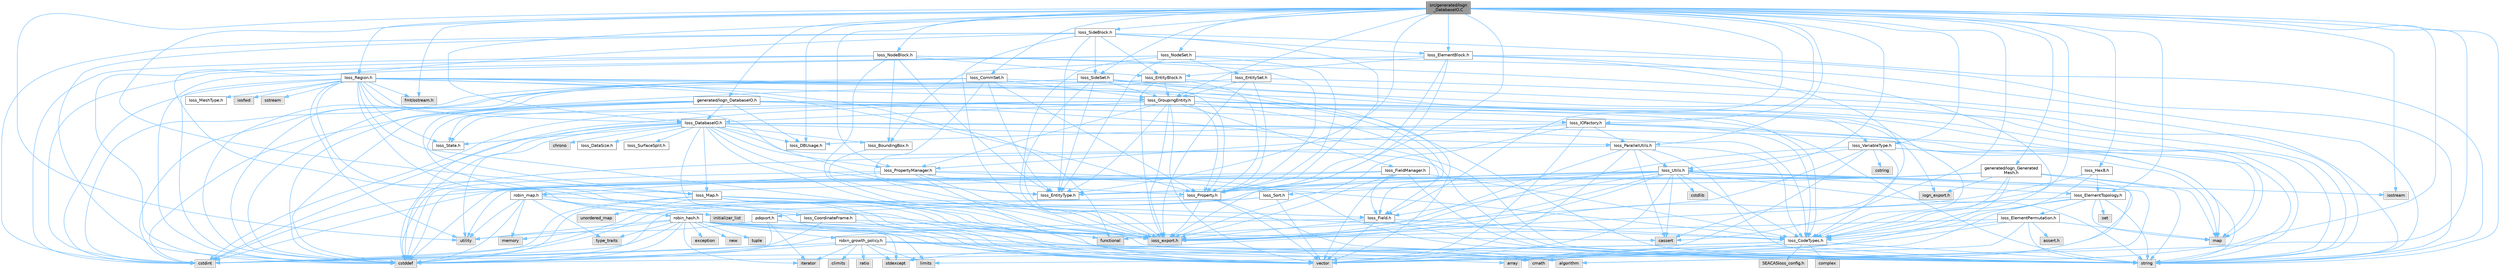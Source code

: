 digraph "src/generated/Iogn_DatabaseIO.C"
{
 // INTERACTIVE_SVG=YES
 // LATEX_PDF_SIZE
  bgcolor="transparent";
  edge [fontname=Helvetica,fontsize=10,labelfontname=Helvetica,labelfontsize=10];
  node [fontname=Helvetica,fontsize=10,shape=box,height=0.2,width=0.4];
  Node1 [id="Node000001",label="src/generated/Iogn\l_DatabaseIO.C",height=0.2,width=0.4,color="gray40", fillcolor="grey60", style="filled", fontcolor="black",tooltip=" "];
  Node1 -> Node2 [id="edge1_Node000001_Node000002",color="steelblue1",style="solid",tooltip=" "];
  Node2 [id="Node000002",label="Ioss_CommSet.h",height=0.2,width=0.4,color="grey40", fillcolor="white", style="filled",URL="$Ioss__CommSet_8h.html",tooltip=" "];
  Node2 -> Node3 [id="edge2_Node000002_Node000003",color="steelblue1",style="solid",tooltip=" "];
  Node3 [id="Node000003",label="ioss_export.h",height=0.2,width=0.4,color="grey60", fillcolor="#E0E0E0", style="filled",tooltip=" "];
  Node2 -> Node4 [id="edge3_Node000002_Node000004",color="steelblue1",style="solid",tooltip=" "];
  Node4 [id="Node000004",label="Ioss_EntityType.h",height=0.2,width=0.4,color="grey40", fillcolor="white", style="filled",URL="$Ioss__EntityType_8h.html",tooltip=" "];
  Node2 -> Node5 [id="edge4_Node000002_Node000005",color="steelblue1",style="solid",tooltip=" "];
  Node5 [id="Node000005",label="Ioss_GroupingEntity.h",height=0.2,width=0.4,color="grey40", fillcolor="white", style="filled",URL="$Ioss__GroupingEntity_8h.html",tooltip=" "];
  Node5 -> Node3 [id="edge5_Node000005_Node000003",color="steelblue1",style="solid",tooltip=" "];
  Node5 -> Node6 [id="edge6_Node000005_Node000006",color="steelblue1",style="solid",tooltip=" "];
  Node6 [id="Node000006",label="Ioss_CodeTypes.h",height=0.2,width=0.4,color="grey40", fillcolor="white", style="filled",URL="$Ioss__CodeTypes_8h.html",tooltip=" "];
  Node6 -> Node7 [id="edge7_Node000006_Node000007",color="steelblue1",style="solid",tooltip=" "];
  Node7 [id="Node000007",label="array",height=0.2,width=0.4,color="grey60", fillcolor="#E0E0E0", style="filled",tooltip=" "];
  Node6 -> Node8 [id="edge8_Node000006_Node000008",color="steelblue1",style="solid",tooltip=" "];
  Node8 [id="Node000008",label="cstddef",height=0.2,width=0.4,color="grey60", fillcolor="#E0E0E0", style="filled",tooltip=" "];
  Node6 -> Node9 [id="edge9_Node000006_Node000009",color="steelblue1",style="solid",tooltip=" "];
  Node9 [id="Node000009",label="cstdint",height=0.2,width=0.4,color="grey60", fillcolor="#E0E0E0", style="filled",tooltip=" "];
  Node6 -> Node10 [id="edge10_Node000006_Node000010",color="steelblue1",style="solid",tooltip=" "];
  Node10 [id="Node000010",label="string",height=0.2,width=0.4,color="grey60", fillcolor="#E0E0E0", style="filled",tooltip=" "];
  Node6 -> Node11 [id="edge11_Node000006_Node000011",color="steelblue1",style="solid",tooltip=" "];
  Node11 [id="Node000011",label="vector",height=0.2,width=0.4,color="grey60", fillcolor="#E0E0E0", style="filled",tooltip=" "];
  Node6 -> Node12 [id="edge12_Node000006_Node000012",color="steelblue1",style="solid",tooltip=" "];
  Node12 [id="Node000012",label="SEACASIoss_config.h",height=0.2,width=0.4,color="grey60", fillcolor="#E0E0E0", style="filled",tooltip=" "];
  Node6 -> Node13 [id="edge13_Node000006_Node000013",color="steelblue1",style="solid",tooltip=" "];
  Node13 [id="Node000013",label="complex",height=0.2,width=0.4,color="grey60", fillcolor="#E0E0E0", style="filled",tooltip=" "];
  Node5 -> Node14 [id="edge14_Node000005_Node000014",color="steelblue1",style="solid",tooltip=" "];
  Node14 [id="Node000014",label="Ioss_DatabaseIO.h",height=0.2,width=0.4,color="grey40", fillcolor="white", style="filled",URL="$Ioss__DatabaseIO_8h.html",tooltip=" "];
  Node14 -> Node3 [id="edge15_Node000014_Node000003",color="steelblue1",style="solid",tooltip=" "];
  Node14 -> Node15 [id="edge16_Node000014_Node000015",color="steelblue1",style="solid",tooltip=" "];
  Node15 [id="Node000015",label="Ioss_BoundingBox.h",height=0.2,width=0.4,color="grey40", fillcolor="white", style="filled",URL="$Ioss__BoundingBox_8h.html",tooltip=" "];
  Node15 -> Node3 [id="edge17_Node000015_Node000003",color="steelblue1",style="solid",tooltip=" "];
  Node14 -> Node6 [id="edge18_Node000014_Node000006",color="steelblue1",style="solid",tooltip=" "];
  Node14 -> Node16 [id="edge19_Node000014_Node000016",color="steelblue1",style="solid",tooltip=" "];
  Node16 [id="Node000016",label="Ioss_DBUsage.h",height=0.2,width=0.4,color="grey40", fillcolor="white", style="filled",URL="$Ioss__DBUsage_8h.html",tooltip=" "];
  Node14 -> Node17 [id="edge20_Node000014_Node000017",color="steelblue1",style="solid",tooltip=" "];
  Node17 [id="Node000017",label="Ioss_DataSize.h",height=0.2,width=0.4,color="grey40", fillcolor="white", style="filled",URL="$Ioss__DataSize_8h.html",tooltip=" "];
  Node14 -> Node4 [id="edge21_Node000014_Node000004",color="steelblue1",style="solid",tooltip=" "];
  Node14 -> Node18 [id="edge22_Node000014_Node000018",color="steelblue1",style="solid",tooltip=" "];
  Node18 [id="Node000018",label="Ioss_Map.h",height=0.2,width=0.4,color="grey40", fillcolor="white", style="filled",URL="$Ioss__Map_8h.html",tooltip=" "];
  Node18 -> Node3 [id="edge23_Node000018_Node000003",color="steelblue1",style="solid",tooltip=" "];
  Node18 -> Node6 [id="edge24_Node000018_Node000006",color="steelblue1",style="solid",tooltip=" "];
  Node18 -> Node19 [id="edge25_Node000018_Node000019",color="steelblue1",style="solid",tooltip=" "];
  Node19 [id="Node000019",label="Ioss_Field.h",height=0.2,width=0.4,color="grey40", fillcolor="white", style="filled",URL="$Ioss__Field_8h.html",tooltip=" "];
  Node19 -> Node3 [id="edge26_Node000019_Node000003",color="steelblue1",style="solid",tooltip=" "];
  Node19 -> Node6 [id="edge27_Node000019_Node000006",color="steelblue1",style="solid",tooltip=" "];
  Node19 -> Node8 [id="edge28_Node000019_Node000008",color="steelblue1",style="solid",tooltip=" "];
  Node19 -> Node10 [id="edge29_Node000019_Node000010",color="steelblue1",style="solid",tooltip=" "];
  Node19 -> Node11 [id="edge30_Node000019_Node000011",color="steelblue1",style="solid",tooltip=" "];
  Node18 -> Node8 [id="edge31_Node000018_Node000008",color="steelblue1",style="solid",tooltip=" "];
  Node18 -> Node9 [id="edge32_Node000018_Node000009",color="steelblue1",style="solid",tooltip=" "];
  Node18 -> Node10 [id="edge33_Node000018_Node000010",color="steelblue1",style="solid",tooltip=" "];
  Node18 -> Node11 [id="edge34_Node000018_Node000011",color="steelblue1",style="solid",tooltip=" "];
  Node18 -> Node20 [id="edge35_Node000018_Node000020",color="steelblue1",style="solid",tooltip=" "];
  Node20 [id="Node000020",label="unordered_map",height=0.2,width=0.4,color="grey60", fillcolor="#E0E0E0", style="filled",tooltip=" "];
  Node14 -> Node21 [id="edge36_Node000014_Node000021",color="steelblue1",style="solid",tooltip=" "];
  Node21 [id="Node000021",label="Ioss_ParallelUtils.h",height=0.2,width=0.4,color="grey40", fillcolor="white", style="filled",URL="$Ioss__ParallelUtils_8h.html",tooltip=" "];
  Node21 -> Node3 [id="edge37_Node000021_Node000003",color="steelblue1",style="solid",tooltip=" "];
  Node21 -> Node6 [id="edge38_Node000021_Node000006",color="steelblue1",style="solid",tooltip=" "];
  Node21 -> Node22 [id="edge39_Node000021_Node000022",color="steelblue1",style="solid",tooltip=" "];
  Node22 [id="Node000022",label="Ioss_Utils.h",height=0.2,width=0.4,color="grey40", fillcolor="white", style="filled",URL="$Ioss__Utils_8h.html",tooltip=" "];
  Node22 -> Node3 [id="edge40_Node000022_Node000003",color="steelblue1",style="solid",tooltip=" "];
  Node22 -> Node6 [id="edge41_Node000022_Node000006",color="steelblue1",style="solid",tooltip=" "];
  Node22 -> Node23 [id="edge42_Node000022_Node000023",color="steelblue1",style="solid",tooltip=" "];
  Node23 [id="Node000023",label="Ioss_ElementTopology.h",height=0.2,width=0.4,color="grey40", fillcolor="white", style="filled",URL="$Ioss__ElementTopology_8h.html",tooltip=" "];
  Node23 -> Node3 [id="edge43_Node000023_Node000003",color="steelblue1",style="solid",tooltip=" "];
  Node23 -> Node6 [id="edge44_Node000023_Node000006",color="steelblue1",style="solid",tooltip=" "];
  Node23 -> Node24 [id="edge45_Node000023_Node000024",color="steelblue1",style="solid",tooltip=" "];
  Node24 [id="Node000024",label="Ioss_ElementPermutation.h",height=0.2,width=0.4,color="grey40", fillcolor="white", style="filled",URL="$Ioss__ElementPermutation_8h.html",tooltip=" "];
  Node24 -> Node3 [id="edge46_Node000024_Node000003",color="steelblue1",style="solid",tooltip=" "];
  Node24 -> Node6 [id="edge47_Node000024_Node000006",color="steelblue1",style="solid",tooltip=" "];
  Node24 -> Node25 [id="edge48_Node000024_Node000025",color="steelblue1",style="solid",tooltip=" "];
  Node25 [id="Node000025",label="assert.h",height=0.2,width=0.4,color="grey60", fillcolor="#E0E0E0", style="filled",tooltip=" "];
  Node24 -> Node26 [id="edge49_Node000024_Node000026",color="steelblue1",style="solid",tooltip=" "];
  Node26 [id="Node000026",label="limits",height=0.2,width=0.4,color="grey60", fillcolor="#E0E0E0", style="filled",tooltip=" "];
  Node24 -> Node27 [id="edge50_Node000024_Node000027",color="steelblue1",style="solid",tooltip=" "];
  Node27 [id="Node000027",label="map",height=0.2,width=0.4,color="grey60", fillcolor="#E0E0E0", style="filled",tooltip=" "];
  Node24 -> Node10 [id="edge51_Node000024_Node000010",color="steelblue1",style="solid",tooltip=" "];
  Node24 -> Node11 [id="edge52_Node000024_Node000011",color="steelblue1",style="solid",tooltip=" "];
  Node23 -> Node27 [id="edge53_Node000023_Node000027",color="steelblue1",style="solid",tooltip=" "];
  Node23 -> Node28 [id="edge54_Node000023_Node000028",color="steelblue1",style="solid",tooltip=" "];
  Node28 [id="Node000028",label="set",height=0.2,width=0.4,color="grey60", fillcolor="#E0E0E0", style="filled",tooltip=" "];
  Node23 -> Node10 [id="edge55_Node000023_Node000010",color="steelblue1",style="solid",tooltip=" "];
  Node23 -> Node11 [id="edge56_Node000023_Node000011",color="steelblue1",style="solid",tooltip=" "];
  Node22 -> Node4 [id="edge57_Node000022_Node000004",color="steelblue1",style="solid",tooltip=" "];
  Node22 -> Node19 [id="edge58_Node000022_Node000019",color="steelblue1",style="solid",tooltip=" "];
  Node22 -> Node29 [id="edge59_Node000022_Node000029",color="steelblue1",style="solid",tooltip=" "];
  Node29 [id="Node000029",label="Ioss_Property.h",height=0.2,width=0.4,color="grey40", fillcolor="white", style="filled",URL="$Ioss__Property_8h.html",tooltip=" "];
  Node29 -> Node3 [id="edge60_Node000029_Node000003",color="steelblue1",style="solid",tooltip=" "];
  Node29 -> Node9 [id="edge61_Node000029_Node000009",color="steelblue1",style="solid",tooltip=" "];
  Node29 -> Node10 [id="edge62_Node000029_Node000010",color="steelblue1",style="solid",tooltip=" "];
  Node29 -> Node11 [id="edge63_Node000029_Node000011",color="steelblue1",style="solid",tooltip=" "];
  Node22 -> Node30 [id="edge64_Node000022_Node000030",color="steelblue1",style="solid",tooltip=" "];
  Node30 [id="Node000030",label="Ioss_Sort.h",height=0.2,width=0.4,color="grey40", fillcolor="white", style="filled",URL="$Ioss__Sort_8h.html",tooltip=" "];
  Node30 -> Node31 [id="edge65_Node000030_Node000031",color="steelblue1",style="solid",tooltip=" "];
  Node31 [id="Node000031",label="pdqsort.h",height=0.2,width=0.4,color="grey40", fillcolor="white", style="filled",URL="$pdqsort_8h.html",tooltip=" "];
  Node31 -> Node32 [id="edge66_Node000031_Node000032",color="steelblue1",style="solid",tooltip=" "];
  Node32 [id="Node000032",label="algorithm",height=0.2,width=0.4,color="grey60", fillcolor="#E0E0E0", style="filled",tooltip=" "];
  Node31 -> Node8 [id="edge67_Node000031_Node000008",color="steelblue1",style="solid",tooltip=" "];
  Node31 -> Node33 [id="edge68_Node000031_Node000033",color="steelblue1",style="solid",tooltip=" "];
  Node33 [id="Node000033",label="functional",height=0.2,width=0.4,color="grey60", fillcolor="#E0E0E0", style="filled",tooltip=" "];
  Node31 -> Node34 [id="edge69_Node000031_Node000034",color="steelblue1",style="solid",tooltip=" "];
  Node34 [id="Node000034",label="iterator",height=0.2,width=0.4,color="grey60", fillcolor="#E0E0E0", style="filled",tooltip=" "];
  Node31 -> Node35 [id="edge70_Node000031_Node000035",color="steelblue1",style="solid",tooltip=" "];
  Node35 [id="Node000035",label="utility",height=0.2,width=0.4,color="grey60", fillcolor="#E0E0E0", style="filled",tooltip=" "];
  Node30 -> Node8 [id="edge71_Node000030_Node000008",color="steelblue1",style="solid",tooltip=" "];
  Node30 -> Node11 [id="edge72_Node000030_Node000011",color="steelblue1",style="solid",tooltip=" "];
  Node22 -> Node32 [id="edge73_Node000022_Node000032",color="steelblue1",style="solid",tooltip=" "];
  Node22 -> Node36 [id="edge74_Node000022_Node000036",color="steelblue1",style="solid",tooltip=" "];
  Node36 [id="Node000036",label="cassert",height=0.2,width=0.4,color="grey60", fillcolor="#E0E0E0", style="filled",tooltip=" "];
  Node22 -> Node37 [id="edge75_Node000022_Node000037",color="steelblue1",style="solid",tooltip=" "];
  Node37 [id="Node000037",label="cmath",height=0.2,width=0.4,color="grey60", fillcolor="#E0E0E0", style="filled",tooltip=" "];
  Node22 -> Node8 [id="edge76_Node000022_Node000008",color="steelblue1",style="solid",tooltip=" "];
  Node22 -> Node9 [id="edge77_Node000022_Node000009",color="steelblue1",style="solid",tooltip=" "];
  Node22 -> Node38 [id="edge78_Node000022_Node000038",color="steelblue1",style="solid",tooltip=" "];
  Node38 [id="Node000038",label="cstdlib",height=0.2,width=0.4,color="grey60", fillcolor="#E0E0E0", style="filled",tooltip=" "];
  Node22 -> Node39 [id="edge79_Node000022_Node000039",color="steelblue1",style="solid",tooltip=" "];
  Node39 [id="Node000039",label="iostream",height=0.2,width=0.4,color="grey60", fillcolor="#E0E0E0", style="filled",tooltip=" "];
  Node22 -> Node40 [id="edge80_Node000022_Node000040",color="steelblue1",style="solid",tooltip=" "];
  Node40 [id="Node000040",label="stdexcept",height=0.2,width=0.4,color="grey60", fillcolor="#E0E0E0", style="filled",tooltip=" "];
  Node22 -> Node10 [id="edge81_Node000022_Node000010",color="steelblue1",style="solid",tooltip=" "];
  Node22 -> Node11 [id="edge82_Node000022_Node000011",color="steelblue1",style="solid",tooltip=" "];
  Node21 -> Node36 [id="edge83_Node000021_Node000036",color="steelblue1",style="solid",tooltip=" "];
  Node21 -> Node8 [id="edge84_Node000021_Node000008",color="steelblue1",style="solid",tooltip=" "];
  Node21 -> Node10 [id="edge85_Node000021_Node000010",color="steelblue1",style="solid",tooltip=" "];
  Node21 -> Node11 [id="edge86_Node000021_Node000011",color="steelblue1",style="solid",tooltip=" "];
  Node14 -> Node41 [id="edge87_Node000014_Node000041",color="steelblue1",style="solid",tooltip=" "];
  Node41 [id="Node000041",label="Ioss_PropertyManager.h",height=0.2,width=0.4,color="grey40", fillcolor="white", style="filled",URL="$Ioss__PropertyManager_8h.html",tooltip=" "];
  Node41 -> Node3 [id="edge88_Node000041_Node000003",color="steelblue1",style="solid",tooltip=" "];
  Node41 -> Node6 [id="edge89_Node000041_Node000006",color="steelblue1",style="solid",tooltip=" "];
  Node41 -> Node29 [id="edge90_Node000041_Node000029",color="steelblue1",style="solid",tooltip=" "];
  Node41 -> Node8 [id="edge91_Node000041_Node000008",color="steelblue1",style="solid",tooltip=" "];
  Node41 -> Node10 [id="edge92_Node000041_Node000010",color="steelblue1",style="solid",tooltip=" "];
  Node41 -> Node11 [id="edge93_Node000041_Node000011",color="steelblue1",style="solid",tooltip=" "];
  Node41 -> Node42 [id="edge94_Node000041_Node000042",color="steelblue1",style="solid",tooltip=" "];
  Node42 [id="Node000042",label="robin_map.h",height=0.2,width=0.4,color="grey40", fillcolor="white", style="filled",URL="$robin__map_8h.html",tooltip=" "];
  Node42 -> Node8 [id="edge95_Node000042_Node000008",color="steelblue1",style="solid",tooltip=" "];
  Node42 -> Node33 [id="edge96_Node000042_Node000033",color="steelblue1",style="solid",tooltip=" "];
  Node42 -> Node43 [id="edge97_Node000042_Node000043",color="steelblue1",style="solid",tooltip=" "];
  Node43 [id="Node000043",label="initializer_list",height=0.2,width=0.4,color="grey60", fillcolor="#E0E0E0", style="filled",tooltip=" "];
  Node42 -> Node44 [id="edge98_Node000042_Node000044",color="steelblue1",style="solid",tooltip=" "];
  Node44 [id="Node000044",label="memory",height=0.2,width=0.4,color="grey60", fillcolor="#E0E0E0", style="filled",tooltip=" "];
  Node42 -> Node45 [id="edge99_Node000042_Node000045",color="steelblue1",style="solid",tooltip=" "];
  Node45 [id="Node000045",label="type_traits",height=0.2,width=0.4,color="grey60", fillcolor="#E0E0E0", style="filled",tooltip=" "];
  Node42 -> Node35 [id="edge100_Node000042_Node000035",color="steelblue1",style="solid",tooltip=" "];
  Node42 -> Node46 [id="edge101_Node000042_Node000046",color="steelblue1",style="solid",tooltip=" "];
  Node46 [id="Node000046",label="robin_hash.h",height=0.2,width=0.4,color="grey40", fillcolor="white", style="filled",URL="$robin__hash_8h.html",tooltip=" "];
  Node46 -> Node32 [id="edge102_Node000046_Node000032",color="steelblue1",style="solid",tooltip=" "];
  Node46 -> Node36 [id="edge103_Node000046_Node000036",color="steelblue1",style="solid",tooltip=" "];
  Node46 -> Node37 [id="edge104_Node000046_Node000037",color="steelblue1",style="solid",tooltip=" "];
  Node46 -> Node8 [id="edge105_Node000046_Node000008",color="steelblue1",style="solid",tooltip=" "];
  Node46 -> Node9 [id="edge106_Node000046_Node000009",color="steelblue1",style="solid",tooltip=" "];
  Node46 -> Node47 [id="edge107_Node000046_Node000047",color="steelblue1",style="solid",tooltip=" "];
  Node47 [id="Node000047",label="exception",height=0.2,width=0.4,color="grey60", fillcolor="#E0E0E0", style="filled",tooltip=" "];
  Node46 -> Node34 [id="edge108_Node000046_Node000034",color="steelblue1",style="solid",tooltip=" "];
  Node46 -> Node26 [id="edge109_Node000046_Node000026",color="steelblue1",style="solid",tooltip=" "];
  Node46 -> Node44 [id="edge110_Node000046_Node000044",color="steelblue1",style="solid",tooltip=" "];
  Node46 -> Node48 [id="edge111_Node000046_Node000048",color="steelblue1",style="solid",tooltip=" "];
  Node48 [id="Node000048",label="new",height=0.2,width=0.4,color="grey60", fillcolor="#E0E0E0", style="filled",tooltip=" "];
  Node46 -> Node40 [id="edge112_Node000046_Node000040",color="steelblue1",style="solid",tooltip=" "];
  Node46 -> Node49 [id="edge113_Node000046_Node000049",color="steelblue1",style="solid",tooltip=" "];
  Node49 [id="Node000049",label="tuple",height=0.2,width=0.4,color="grey60", fillcolor="#E0E0E0", style="filled",tooltip=" "];
  Node46 -> Node45 [id="edge114_Node000046_Node000045",color="steelblue1",style="solid",tooltip=" "];
  Node46 -> Node35 [id="edge115_Node000046_Node000035",color="steelblue1",style="solid",tooltip=" "];
  Node46 -> Node11 [id="edge116_Node000046_Node000011",color="steelblue1",style="solid",tooltip=" "];
  Node46 -> Node50 [id="edge117_Node000046_Node000050",color="steelblue1",style="solid",tooltip=" "];
  Node50 [id="Node000050",label="robin_growth_policy.h",height=0.2,width=0.4,color="grey40", fillcolor="white", style="filled",URL="$robin__growth__policy_8h.html",tooltip=" "];
  Node50 -> Node32 [id="edge118_Node000050_Node000032",color="steelblue1",style="solid",tooltip=" "];
  Node50 -> Node7 [id="edge119_Node000050_Node000007",color="steelblue1",style="solid",tooltip=" "];
  Node50 -> Node51 [id="edge120_Node000050_Node000051",color="steelblue1",style="solid",tooltip=" "];
  Node51 [id="Node000051",label="climits",height=0.2,width=0.4,color="grey60", fillcolor="#E0E0E0", style="filled",tooltip=" "];
  Node50 -> Node37 [id="edge121_Node000050_Node000037",color="steelblue1",style="solid",tooltip=" "];
  Node50 -> Node8 [id="edge122_Node000050_Node000008",color="steelblue1",style="solid",tooltip=" "];
  Node50 -> Node9 [id="edge123_Node000050_Node000009",color="steelblue1",style="solid",tooltip=" "];
  Node50 -> Node34 [id="edge124_Node000050_Node000034",color="steelblue1",style="solid",tooltip=" "];
  Node50 -> Node26 [id="edge125_Node000050_Node000026",color="steelblue1",style="solid",tooltip=" "];
  Node50 -> Node52 [id="edge126_Node000050_Node000052",color="steelblue1",style="solid",tooltip=" "];
  Node52 [id="Node000052",label="ratio",height=0.2,width=0.4,color="grey60", fillcolor="#E0E0E0", style="filled",tooltip=" "];
  Node50 -> Node40 [id="edge127_Node000050_Node000040",color="steelblue1",style="solid",tooltip=" "];
  Node14 -> Node53 [id="edge128_Node000014_Node000053",color="steelblue1",style="solid",tooltip=" "];
  Node53 [id="Node000053",label="Ioss_State.h",height=0.2,width=0.4,color="grey40", fillcolor="white", style="filled",URL="$Ioss__State_8h.html",tooltip=" "];
  Node14 -> Node54 [id="edge129_Node000014_Node000054",color="steelblue1",style="solid",tooltip=" "];
  Node54 [id="Node000054",label="Ioss_SurfaceSplit.h",height=0.2,width=0.4,color="grey40", fillcolor="white", style="filled",URL="$Ioss__SurfaceSplit_8h.html",tooltip=" "];
  Node14 -> Node55 [id="edge130_Node000014_Node000055",color="steelblue1",style="solid",tooltip=" "];
  Node55 [id="Node000055",label="chrono",height=0.2,width=0.4,color="grey60", fillcolor="#E0E0E0", style="filled",tooltip=" "];
  Node14 -> Node8 [id="edge131_Node000014_Node000008",color="steelblue1",style="solid",tooltip=" "];
  Node14 -> Node9 [id="edge132_Node000014_Node000009",color="steelblue1",style="solid",tooltip=" "];
  Node14 -> Node27 [id="edge133_Node000014_Node000027",color="steelblue1",style="solid",tooltip=" "];
  Node14 -> Node10 [id="edge134_Node000014_Node000010",color="steelblue1",style="solid",tooltip=" "];
  Node14 -> Node35 [id="edge135_Node000014_Node000035",color="steelblue1",style="solid",tooltip=" "];
  Node14 -> Node11 [id="edge136_Node000014_Node000011",color="steelblue1",style="solid",tooltip=" "];
  Node5 -> Node4 [id="edge137_Node000005_Node000004",color="steelblue1",style="solid",tooltip=" "];
  Node5 -> Node19 [id="edge138_Node000005_Node000019",color="steelblue1",style="solid",tooltip=" "];
  Node5 -> Node56 [id="edge139_Node000005_Node000056",color="steelblue1",style="solid",tooltip=" "];
  Node56 [id="Node000056",label="Ioss_FieldManager.h",height=0.2,width=0.4,color="grey40", fillcolor="white", style="filled",URL="$Ioss__FieldManager_8h.html",tooltip=" "];
  Node56 -> Node3 [id="edge140_Node000056_Node000003",color="steelblue1",style="solid",tooltip=" "];
  Node56 -> Node6 [id="edge141_Node000056_Node000006",color="steelblue1",style="solid",tooltip=" "];
  Node56 -> Node19 [id="edge142_Node000056_Node000019",color="steelblue1",style="solid",tooltip=" "];
  Node56 -> Node8 [id="edge143_Node000056_Node000008",color="steelblue1",style="solid",tooltip=" "];
  Node56 -> Node10 [id="edge144_Node000056_Node000010",color="steelblue1",style="solid",tooltip=" "];
  Node56 -> Node11 [id="edge145_Node000056_Node000011",color="steelblue1",style="solid",tooltip=" "];
  Node56 -> Node42 [id="edge146_Node000056_Node000042",color="steelblue1",style="solid",tooltip=" "];
  Node5 -> Node29 [id="edge147_Node000005_Node000029",color="steelblue1",style="solid",tooltip=" "];
  Node5 -> Node41 [id="edge148_Node000005_Node000041",color="steelblue1",style="solid",tooltip=" "];
  Node5 -> Node53 [id="edge149_Node000005_Node000053",color="steelblue1",style="solid",tooltip=" "];
  Node5 -> Node57 [id="edge150_Node000005_Node000057",color="steelblue1",style="solid",tooltip=" "];
  Node57 [id="Node000057",label="Ioss_VariableType.h",height=0.2,width=0.4,color="grey40", fillcolor="white", style="filled",URL="$Ioss__VariableType_8h.html",tooltip=" "];
  Node57 -> Node3 [id="edge151_Node000057_Node000003",color="steelblue1",style="solid",tooltip=" "];
  Node57 -> Node6 [id="edge152_Node000057_Node000006",color="steelblue1",style="solid",tooltip=" "];
  Node57 -> Node22 [id="edge153_Node000057_Node000022",color="steelblue1",style="solid",tooltip=" "];
  Node57 -> Node58 [id="edge154_Node000057_Node000058",color="steelblue1",style="solid",tooltip=" "];
  Node58 [id="Node000058",label="cstring",height=0.2,width=0.4,color="grey60", fillcolor="#E0E0E0", style="filled",tooltip=" "];
  Node57 -> Node33 [id="edge155_Node000057_Node000033",color="steelblue1",style="solid",tooltip=" "];
  Node57 -> Node27 [id="edge156_Node000057_Node000027",color="steelblue1",style="solid",tooltip=" "];
  Node57 -> Node10 [id="edge157_Node000057_Node000010",color="steelblue1",style="solid",tooltip=" "];
  Node57 -> Node11 [id="edge158_Node000057_Node000011",color="steelblue1",style="solid",tooltip=" "];
  Node5 -> Node8 [id="edge159_Node000005_Node000008",color="steelblue1",style="solid",tooltip=" "];
  Node5 -> Node9 [id="edge160_Node000005_Node000009",color="steelblue1",style="solid",tooltip=" "];
  Node5 -> Node10 [id="edge161_Node000005_Node000010",color="steelblue1",style="solid",tooltip=" "];
  Node5 -> Node11 [id="edge162_Node000005_Node000011",color="steelblue1",style="solid",tooltip=" "];
  Node2 -> Node29 [id="edge163_Node000002_Node000029",color="steelblue1",style="solid",tooltip=" "];
  Node2 -> Node8 [id="edge164_Node000002_Node000008",color="steelblue1",style="solid",tooltip=" "];
  Node2 -> Node9 [id="edge165_Node000002_Node000009",color="steelblue1",style="solid",tooltip=" "];
  Node2 -> Node10 [id="edge166_Node000002_Node000010",color="steelblue1",style="solid",tooltip=" "];
  Node1 -> Node16 [id="edge167_Node000001_Node000016",color="steelblue1",style="solid",tooltip=" "];
  Node1 -> Node14 [id="edge168_Node000001_Node000014",color="steelblue1",style="solid",tooltip=" "];
  Node1 -> Node59 [id="edge169_Node000001_Node000059",color="steelblue1",style="solid",tooltip=" "];
  Node59 [id="Node000059",label="Ioss_ElementBlock.h",height=0.2,width=0.4,color="grey40", fillcolor="white", style="filled",URL="$Ioss__ElementBlock_8h.html",tooltip=" "];
  Node59 -> Node3 [id="edge170_Node000059_Node000003",color="steelblue1",style="solid",tooltip=" "];
  Node59 -> Node15 [id="edge171_Node000059_Node000015",color="steelblue1",style="solid",tooltip=" "];
  Node59 -> Node6 [id="edge172_Node000059_Node000006",color="steelblue1",style="solid",tooltip=" "];
  Node59 -> Node60 [id="edge173_Node000059_Node000060",color="steelblue1",style="solid",tooltip=" "];
  Node60 [id="Node000060",label="Ioss_EntityBlock.h",height=0.2,width=0.4,color="grey40", fillcolor="white", style="filled",URL="$Ioss__EntityBlock_8h.html",tooltip=" "];
  Node60 -> Node3 [id="edge174_Node000060_Node000003",color="steelblue1",style="solid",tooltip=" "];
  Node60 -> Node5 [id="edge175_Node000060_Node000005",color="steelblue1",style="solid",tooltip=" "];
  Node60 -> Node29 [id="edge176_Node000060_Node000029",color="steelblue1",style="solid",tooltip=" "];
  Node60 -> Node8 [id="edge177_Node000060_Node000008",color="steelblue1",style="solid",tooltip=" "];
  Node60 -> Node10 [id="edge178_Node000060_Node000010",color="steelblue1",style="solid",tooltip=" "];
  Node59 -> Node29 [id="edge179_Node000059_Node000029",color="steelblue1",style="solid",tooltip=" "];
  Node59 -> Node36 [id="edge180_Node000059_Node000036",color="steelblue1",style="solid",tooltip=" "];
  Node59 -> Node10 [id="edge181_Node000059_Node000010",color="steelblue1",style="solid",tooltip=" "];
  Node1 -> Node23 [id="edge182_Node000001_Node000023",color="steelblue1",style="solid",tooltip=" "];
  Node1 -> Node4 [id="edge183_Node000001_Node000004",color="steelblue1",style="solid",tooltip=" "];
  Node1 -> Node19 [id="edge184_Node000001_Node000019",color="steelblue1",style="solid",tooltip=" "];
  Node1 -> Node5 [id="edge185_Node000001_Node000005",color="steelblue1",style="solid",tooltip=" "];
  Node1 -> Node61 [id="edge186_Node000001_Node000061",color="steelblue1",style="solid",tooltip=" "];
  Node61 [id="Node000061",label="Ioss_Hex8.h",height=0.2,width=0.4,color="grey40", fillcolor="white", style="filled",URL="$Ioss__Hex8_8h.html",tooltip=" "];
  Node61 -> Node3 [id="edge187_Node000061_Node000003",color="steelblue1",style="solid",tooltip=" "];
  Node61 -> Node6 [id="edge188_Node000061_Node000006",color="steelblue1",style="solid",tooltip=" "];
  Node61 -> Node23 [id="edge189_Node000061_Node000023",color="steelblue1",style="solid",tooltip=" "];
  Node1 -> Node62 [id="edge190_Node000001_Node000062",color="steelblue1",style="solid",tooltip=" "];
  Node62 [id="Node000062",label="Ioss_IOFactory.h",height=0.2,width=0.4,color="grey40", fillcolor="white", style="filled",URL="$Ioss__IOFactory_8h.html",tooltip=" "];
  Node62 -> Node3 [id="edge191_Node000062_Node000003",color="steelblue1",style="solid",tooltip=" "];
  Node62 -> Node6 [id="edge192_Node000062_Node000006",color="steelblue1",style="solid",tooltip=" "];
  Node62 -> Node10 [id="edge193_Node000062_Node000010",color="steelblue1",style="solid",tooltip=" "];
  Node62 -> Node16 [id="edge194_Node000062_Node000016",color="steelblue1",style="solid",tooltip=" "];
  Node62 -> Node21 [id="edge195_Node000062_Node000021",color="steelblue1",style="solid",tooltip=" "];
  Node62 -> Node41 [id="edge196_Node000062_Node000041",color="steelblue1",style="solid",tooltip=" "];
  Node62 -> Node27 [id="edge197_Node000062_Node000027",color="steelblue1",style="solid",tooltip=" "];
  Node62 -> Node11 [id="edge198_Node000062_Node000011",color="steelblue1",style="solid",tooltip=" "];
  Node1 -> Node18 [id="edge199_Node000001_Node000018",color="steelblue1",style="solid",tooltip=" "];
  Node1 -> Node63 [id="edge200_Node000001_Node000063",color="steelblue1",style="solid",tooltip=" "];
  Node63 [id="Node000063",label="Ioss_NodeBlock.h",height=0.2,width=0.4,color="grey40", fillcolor="white", style="filled",URL="$Ioss__NodeBlock_8h.html",tooltip=" "];
  Node63 -> Node3 [id="edge201_Node000063_Node000003",color="steelblue1",style="solid",tooltip=" "];
  Node63 -> Node15 [id="edge202_Node000063_Node000015",color="steelblue1",style="solid",tooltip=" "];
  Node63 -> Node60 [id="edge203_Node000063_Node000060",color="steelblue1",style="solid",tooltip=" "];
  Node63 -> Node4 [id="edge204_Node000063_Node000004",color="steelblue1",style="solid",tooltip=" "];
  Node63 -> Node29 [id="edge205_Node000063_Node000029",color="steelblue1",style="solid",tooltip=" "];
  Node63 -> Node8 [id="edge206_Node000063_Node000008",color="steelblue1",style="solid",tooltip=" "];
  Node63 -> Node9 [id="edge207_Node000063_Node000009",color="steelblue1",style="solid",tooltip=" "];
  Node63 -> Node10 [id="edge208_Node000063_Node000010",color="steelblue1",style="solid",tooltip=" "];
  Node1 -> Node64 [id="edge209_Node000001_Node000064",color="steelblue1",style="solid",tooltip=" "];
  Node64 [id="Node000064",label="Ioss_NodeSet.h",height=0.2,width=0.4,color="grey40", fillcolor="white", style="filled",URL="$Ioss__NodeSet_8h.html",tooltip=" "];
  Node64 -> Node3 [id="edge210_Node000064_Node000003",color="steelblue1",style="solid",tooltip=" "];
  Node64 -> Node4 [id="edge211_Node000064_Node000004",color="steelblue1",style="solid",tooltip=" "];
  Node64 -> Node29 [id="edge212_Node000064_Node000029",color="steelblue1",style="solid",tooltip=" "];
  Node64 -> Node65 [id="edge213_Node000064_Node000065",color="steelblue1",style="solid",tooltip=" "];
  Node65 [id="Node000065",label="Ioss_EntitySet.h",height=0.2,width=0.4,color="grey40", fillcolor="white", style="filled",URL="$Ioss__EntitySet_8h.html",tooltip=" "];
  Node65 -> Node3 [id="edge214_Node000065_Node000003",color="steelblue1",style="solid",tooltip=" "];
  Node65 -> Node5 [id="edge215_Node000065_Node000005",color="steelblue1",style="solid",tooltip=" "];
  Node65 -> Node29 [id="edge216_Node000065_Node000029",color="steelblue1",style="solid",tooltip=" "];
  Node65 -> Node8 [id="edge217_Node000065_Node000008",color="steelblue1",style="solid",tooltip=" "];
  Node65 -> Node10 [id="edge218_Node000065_Node000010",color="steelblue1",style="solid",tooltip=" "];
  Node64 -> Node8 [id="edge219_Node000064_Node000008",color="steelblue1",style="solid",tooltip=" "];
  Node64 -> Node9 [id="edge220_Node000064_Node000009",color="steelblue1",style="solid",tooltip=" "];
  Node64 -> Node10 [id="edge221_Node000064_Node000010",color="steelblue1",style="solid",tooltip=" "];
  Node1 -> Node21 [id="edge222_Node000001_Node000021",color="steelblue1",style="solid",tooltip=" "];
  Node1 -> Node29 [id="edge223_Node000001_Node000029",color="steelblue1",style="solid",tooltip=" "];
  Node1 -> Node41 [id="edge224_Node000001_Node000041",color="steelblue1",style="solid",tooltip=" "];
  Node1 -> Node66 [id="edge225_Node000001_Node000066",color="steelblue1",style="solid",tooltip=" "];
  Node66 [id="Node000066",label="Ioss_Region.h",height=0.2,width=0.4,color="grey40", fillcolor="white", style="filled",URL="$Ioss__Region_8h.html",tooltip=" "];
  Node66 -> Node3 [id="edge226_Node000066_Node000003",color="steelblue1",style="solid",tooltip=" "];
  Node66 -> Node67 [id="edge227_Node000066_Node000067",color="steelblue1",style="solid",tooltip=" "];
  Node67 [id="Node000067",label="Ioss_CoordinateFrame.h",height=0.2,width=0.4,color="grey40", fillcolor="white", style="filled",URL="$Ioss__CoordinateFrame_8h.html",tooltip=" "];
  Node67 -> Node3 [id="edge228_Node000067_Node000003",color="steelblue1",style="solid",tooltip=" "];
  Node67 -> Node9 [id="edge229_Node000067_Node000009",color="steelblue1",style="solid",tooltip=" "];
  Node67 -> Node11 [id="edge230_Node000067_Node000011",color="steelblue1",style="solid",tooltip=" "];
  Node66 -> Node14 [id="edge231_Node000066_Node000014",color="steelblue1",style="solid",tooltip=" "];
  Node66 -> Node4 [id="edge232_Node000066_Node000004",color="steelblue1",style="solid",tooltip=" "];
  Node66 -> Node19 [id="edge233_Node000066_Node000019",color="steelblue1",style="solid",tooltip=" "];
  Node66 -> Node5 [id="edge234_Node000066_Node000005",color="steelblue1",style="solid",tooltip=" "];
  Node66 -> Node68 [id="edge235_Node000066_Node000068",color="steelblue1",style="solid",tooltip=" "];
  Node68 [id="Node000068",label="Ioss_MeshType.h",height=0.2,width=0.4,color="grey40", fillcolor="white", style="filled",URL="$Ioss__MeshType_8h.html",tooltip=" "];
  Node66 -> Node29 [id="edge236_Node000066_Node000029",color="steelblue1",style="solid",tooltip=" "];
  Node66 -> Node53 [id="edge237_Node000066_Node000053",color="steelblue1",style="solid",tooltip=" "];
  Node66 -> Node8 [id="edge238_Node000066_Node000008",color="steelblue1",style="solid",tooltip=" "];
  Node66 -> Node9 [id="edge239_Node000066_Node000009",color="steelblue1",style="solid",tooltip=" "];
  Node66 -> Node33 [id="edge240_Node000066_Node000033",color="steelblue1",style="solid",tooltip=" "];
  Node66 -> Node69 [id="edge241_Node000066_Node000069",color="steelblue1",style="solid",tooltip=" "];
  Node69 [id="Node000069",label="iosfwd",height=0.2,width=0.4,color="grey60", fillcolor="#E0E0E0", style="filled",tooltip=" "];
  Node66 -> Node27 [id="edge242_Node000066_Node000027",color="steelblue1",style="solid",tooltip=" "];
  Node66 -> Node10 [id="edge243_Node000066_Node000010",color="steelblue1",style="solid",tooltip=" "];
  Node66 -> Node35 [id="edge244_Node000066_Node000035",color="steelblue1",style="solid",tooltip=" "];
  Node66 -> Node11 [id="edge245_Node000066_Node000011",color="steelblue1",style="solid",tooltip=" "];
  Node66 -> Node70 [id="edge246_Node000066_Node000070",color="steelblue1",style="solid",tooltip=" "];
  Node70 [id="Node000070",label="sstream",height=0.2,width=0.4,color="grey60", fillcolor="#E0E0E0", style="filled",tooltip=" "];
  Node66 -> Node71 [id="edge247_Node000066_Node000071",color="steelblue1",style="solid",tooltip=" "];
  Node71 [id="Node000071",label="fmt/ostream.h",height=0.2,width=0.4,color="grey60", fillcolor="#E0E0E0", style="filled",tooltip=" "];
  Node1 -> Node72 [id="edge248_Node000001_Node000072",color="steelblue1",style="solid",tooltip=" "];
  Node72 [id="Node000072",label="Ioss_SideSet.h",height=0.2,width=0.4,color="grey40", fillcolor="white", style="filled",URL="$Ioss__SideSet_8h.html",tooltip=" "];
  Node72 -> Node3 [id="edge249_Node000072_Node000003",color="steelblue1",style="solid",tooltip=" "];
  Node72 -> Node4 [id="edge250_Node000072_Node000004",color="steelblue1",style="solid",tooltip=" "];
  Node72 -> Node5 [id="edge251_Node000072_Node000005",color="steelblue1",style="solid",tooltip=" "];
  Node72 -> Node29 [id="edge252_Node000072_Node000029",color="steelblue1",style="solid",tooltip=" "];
  Node72 -> Node8 [id="edge253_Node000072_Node000008",color="steelblue1",style="solid",tooltip=" "];
  Node72 -> Node9 [id="edge254_Node000072_Node000009",color="steelblue1",style="solid",tooltip=" "];
  Node72 -> Node10 [id="edge255_Node000072_Node000010",color="steelblue1",style="solid",tooltip=" "];
  Node72 -> Node11 [id="edge256_Node000072_Node000011",color="steelblue1",style="solid",tooltip=" "];
  Node1 -> Node57 [id="edge257_Node000001_Node000057",color="steelblue1",style="solid",tooltip=" "];
  Node1 -> Node6 [id="edge258_Node000001_Node000006",color="steelblue1",style="solid",tooltip=" "];
  Node1 -> Node73 [id="edge259_Node000001_Node000073",color="steelblue1",style="solid",tooltip=" "];
  Node73 [id="Node000073",label="Ioss_SideBlock.h",height=0.2,width=0.4,color="grey40", fillcolor="white", style="filled",URL="$Ioss__SideBlock_8h.html",tooltip=" "];
  Node73 -> Node3 [id="edge260_Node000073_Node000003",color="steelblue1",style="solid",tooltip=" "];
  Node73 -> Node59 [id="edge261_Node000073_Node000059",color="steelblue1",style="solid",tooltip=" "];
  Node73 -> Node60 [id="edge262_Node000073_Node000060",color="steelblue1",style="solid",tooltip=" "];
  Node73 -> Node4 [id="edge263_Node000073_Node000004",color="steelblue1",style="solid",tooltip=" "];
  Node73 -> Node29 [id="edge264_Node000073_Node000029",color="steelblue1",style="solid",tooltip=" "];
  Node73 -> Node72 [id="edge265_Node000073_Node000072",color="steelblue1",style="solid",tooltip=" "];
  Node73 -> Node8 [id="edge266_Node000073_Node000008",color="steelblue1",style="solid",tooltip=" "];
  Node73 -> Node9 [id="edge267_Node000073_Node000009",color="steelblue1",style="solid",tooltip=" "];
  Node73 -> Node10 [id="edge268_Node000073_Node000010",color="steelblue1",style="solid",tooltip=" "];
  Node73 -> Node11 [id="edge269_Node000073_Node000011",color="steelblue1",style="solid",tooltip=" "];
  Node1 -> Node22 [id="edge270_Node000001_Node000022",color="steelblue1",style="solid",tooltip=" "];
  Node1 -> Node32 [id="edge271_Node000001_Node000032",color="steelblue1",style="solid",tooltip=" "];
  Node1 -> Node36 [id="edge272_Node000001_Node000036",color="steelblue1",style="solid",tooltip=" "];
  Node1 -> Node37 [id="edge273_Node000001_Node000037",color="steelblue1",style="solid",tooltip=" "];
  Node1 -> Node71 [id="edge274_Node000001_Node000071",color="steelblue1",style="solid",tooltip=" "];
  Node1 -> Node74 [id="edge275_Node000001_Node000074",color="steelblue1",style="solid",tooltip=" "];
  Node74 [id="Node000074",label="generated/Iogn_DatabaseIO.h",height=0.2,width=0.4,color="grey40", fillcolor="white", style="filled",URL="$Iogn__DatabaseIO_8h.html",tooltip=" "];
  Node74 -> Node75 [id="edge276_Node000074_Node000075",color="steelblue1",style="solid",tooltip=" "];
  Node75 [id="Node000075",label="iogn_export.h",height=0.2,width=0.4,color="grey60", fillcolor="#E0E0E0", style="filled",tooltip=" "];
  Node74 -> Node53 [id="edge277_Node000074_Node000053",color="steelblue1",style="solid",tooltip=" "];
  Node74 -> Node6 [id="edge278_Node000074_Node000006",color="steelblue1",style="solid",tooltip=" "];
  Node74 -> Node16 [id="edge279_Node000074_Node000016",color="steelblue1",style="solid",tooltip=" "];
  Node74 -> Node14 [id="edge280_Node000074_Node000014",color="steelblue1",style="solid",tooltip=" "];
  Node74 -> Node62 [id="edge281_Node000074_Node000062",color="steelblue1",style="solid",tooltip=" "];
  Node74 -> Node18 [id="edge282_Node000074_Node000018",color="steelblue1",style="solid",tooltip=" "];
  Node74 -> Node8 [id="edge283_Node000074_Node000008",color="steelblue1",style="solid",tooltip=" "];
  Node74 -> Node9 [id="edge284_Node000074_Node000009",color="steelblue1",style="solid",tooltip=" "];
  Node74 -> Node10 [id="edge285_Node000074_Node000010",color="steelblue1",style="solid",tooltip=" "];
  Node74 -> Node11 [id="edge286_Node000074_Node000011",color="steelblue1",style="solid",tooltip=" "];
  Node1 -> Node76 [id="edge287_Node000001_Node000076",color="steelblue1",style="solid",tooltip=" "];
  Node76 [id="Node000076",label="generated/Iogn_Generated\lMesh.h",height=0.2,width=0.4,color="grey40", fillcolor="white", style="filled",URL="$Iogn__GeneratedMesh_8h.html",tooltip=" "];
  Node76 -> Node75 [id="edge288_Node000076_Node000075",color="steelblue1",style="solid",tooltip=" "];
  Node76 -> Node6 [id="edge289_Node000076_Node000006",color="steelblue1",style="solid",tooltip=" "];
  Node76 -> Node4 [id="edge290_Node000076_Node000004",color="steelblue1",style="solid",tooltip=" "];
  Node76 -> Node7 [id="edge291_Node000076_Node000007",color="steelblue1",style="solid",tooltip=" "];
  Node76 -> Node8 [id="edge292_Node000076_Node000008",color="steelblue1",style="solid",tooltip=" "];
  Node76 -> Node9 [id="edge293_Node000076_Node000009",color="steelblue1",style="solid",tooltip=" "];
  Node76 -> Node27 [id="edge294_Node000076_Node000027",color="steelblue1",style="solid",tooltip=" "];
  Node76 -> Node10 [id="edge295_Node000076_Node000010",color="steelblue1",style="solid",tooltip=" "];
  Node76 -> Node35 [id="edge296_Node000076_Node000035",color="steelblue1",style="solid",tooltip=" "];
  Node76 -> Node11 [id="edge297_Node000076_Node000011",color="steelblue1",style="solid",tooltip=" "];
  Node1 -> Node39 [id="edge298_Node000001_Node000039",color="steelblue1",style="solid",tooltip=" "];
  Node1 -> Node10 [id="edge299_Node000001_Node000010",color="steelblue1",style="solid",tooltip=" "];
  Node1 -> Node35 [id="edge300_Node000001_Node000035",color="steelblue1",style="solid",tooltip=" "];
}
